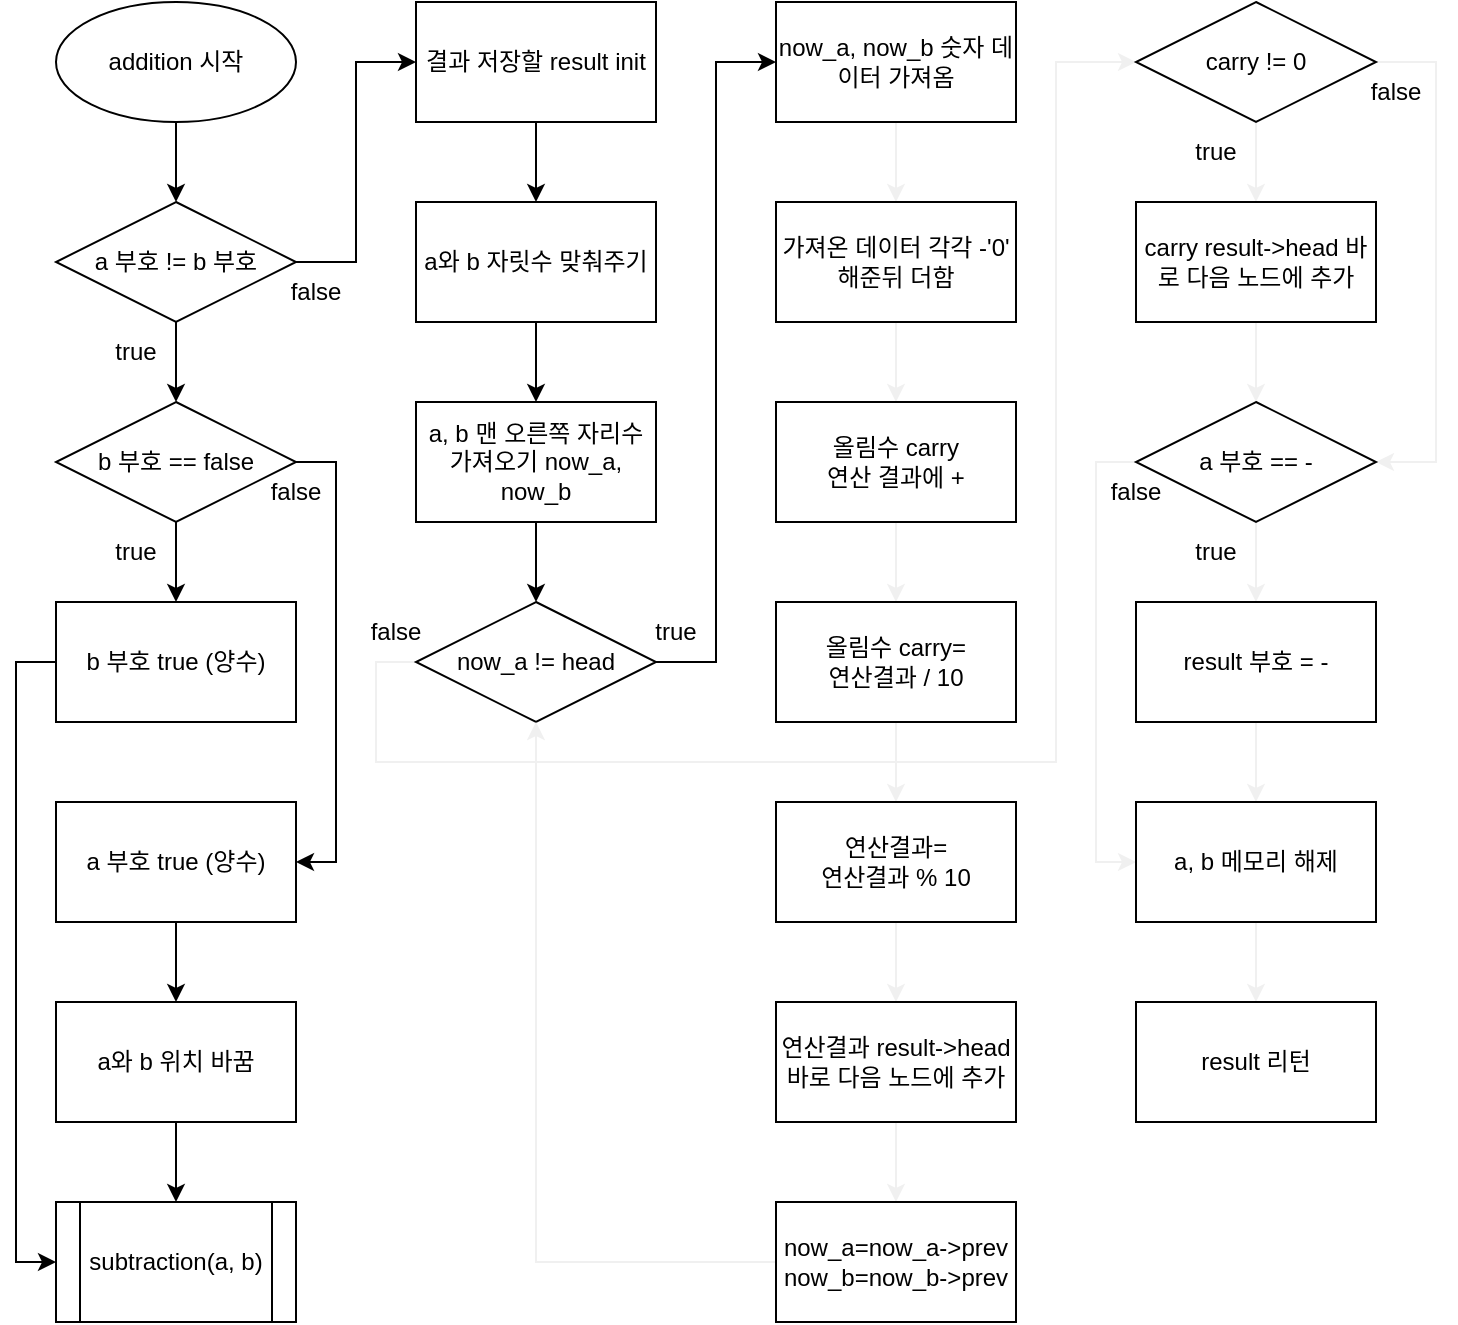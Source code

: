 <mxfile>
    <diagram id="rp46hB5EjFfjxRc2VQmZ" name="페이지-1">
        <mxGraphModel dx="1108" dy="464" grid="1" gridSize="10" guides="1" tooltips="1" connect="1" arrows="1" fold="1" page="1" pageScale="1" pageWidth="1600" pageHeight="900" math="0" shadow="0">
            <root>
                <mxCell id="0"/>
                <mxCell id="1" parent="0"/>
                <mxCell id="4" value="" style="edgeStyle=none;html=1;" parent="1" source="2" target="3" edge="1">
                    <mxGeometry relative="1" as="geometry"/>
                </mxCell>
                <mxCell id="2" value="addition 시작" style="ellipse;whiteSpace=wrap;html=1;" parent="1" vertex="1">
                    <mxGeometry x="460" y="120" width="120" height="60" as="geometry"/>
                </mxCell>
                <mxCell id="6" value="" style="edgeStyle=none;html=1;" parent="1" source="3" target="5" edge="1">
                    <mxGeometry relative="1" as="geometry"/>
                </mxCell>
                <mxCell id="23" style="edgeStyle=none;rounded=0;html=1;entryX=0;entryY=0.5;entryDx=0;entryDy=0;" parent="1" source="3" target="22" edge="1">
                    <mxGeometry relative="1" as="geometry">
                        <Array as="points">
                            <mxPoint x="610" y="250"/>
                            <mxPoint x="610" y="150"/>
                        </Array>
                    </mxGeometry>
                </mxCell>
                <mxCell id="3" value="a 부호 != b 부호" style="rhombus;whiteSpace=wrap;html=1;" parent="1" vertex="1">
                    <mxGeometry x="460" y="220" width="120" height="60" as="geometry"/>
                </mxCell>
                <mxCell id="9" value="" style="edgeStyle=none;html=1;" parent="1" source="5" target="8" edge="1">
                    <mxGeometry relative="1" as="geometry"/>
                </mxCell>
                <mxCell id="12" style="edgeStyle=none;html=1;entryX=1;entryY=0.5;entryDx=0;entryDy=0;rounded=0;" parent="1" source="5" target="11" edge="1">
                    <mxGeometry relative="1" as="geometry">
                        <Array as="points">
                            <mxPoint x="600" y="350"/>
                            <mxPoint x="600" y="550"/>
                        </Array>
                    </mxGeometry>
                </mxCell>
                <mxCell id="5" value="b 부호 == false" style="rhombus;whiteSpace=wrap;html=1;" parent="1" vertex="1">
                    <mxGeometry x="460" y="320" width="120" height="60" as="geometry"/>
                </mxCell>
                <mxCell id="19" style="edgeStyle=none;rounded=0;html=1;entryX=0;entryY=0.5;entryDx=0;entryDy=0;" parent="1" source="8" target="17" edge="1">
                    <mxGeometry relative="1" as="geometry">
                        <Array as="points">
                            <mxPoint x="440" y="450"/>
                            <mxPoint x="440" y="750"/>
                        </Array>
                    </mxGeometry>
                </mxCell>
                <mxCell id="8" value="b 부호 true (양수)" style="rounded=0;whiteSpace=wrap;html=1;" parent="1" vertex="1">
                    <mxGeometry x="460" y="420" width="120" height="60" as="geometry"/>
                </mxCell>
                <mxCell id="10" value="true" style="text;html=1;strokeColor=none;fillColor=none;align=center;verticalAlign=middle;whiteSpace=wrap;rounded=0;" parent="1" vertex="1">
                    <mxGeometry x="470" y="380" width="60" height="30" as="geometry"/>
                </mxCell>
                <mxCell id="15" value="" style="edgeStyle=none;rounded=0;html=1;" parent="1" source="11" target="14" edge="1">
                    <mxGeometry relative="1" as="geometry"/>
                </mxCell>
                <mxCell id="11" value="a 부호 true (양수)" style="rounded=0;whiteSpace=wrap;html=1;" parent="1" vertex="1">
                    <mxGeometry x="460" y="520" width="120" height="60" as="geometry"/>
                </mxCell>
                <mxCell id="13" value="false" style="text;html=1;strokeColor=none;fillColor=none;align=center;verticalAlign=middle;whiteSpace=wrap;rounded=0;" parent="1" vertex="1">
                    <mxGeometry x="550" y="350" width="60" height="30" as="geometry"/>
                </mxCell>
                <mxCell id="18" value="" style="edgeStyle=none;rounded=0;html=1;" parent="1" source="14" target="17" edge="1">
                    <mxGeometry relative="1" as="geometry"/>
                </mxCell>
                <mxCell id="14" value="a와 b 위치 바꿈" style="rounded=0;whiteSpace=wrap;html=1;" parent="1" vertex="1">
                    <mxGeometry x="460" y="620" width="120" height="60" as="geometry"/>
                </mxCell>
                <mxCell id="17" value="subtraction(a, b)" style="shape=process;whiteSpace=wrap;html=1;backgroundOutline=1;" parent="1" vertex="1">
                    <mxGeometry x="460" y="720" width="120" height="60" as="geometry"/>
                </mxCell>
                <mxCell id="21" value="true" style="text;html=1;strokeColor=none;fillColor=none;align=center;verticalAlign=middle;whiteSpace=wrap;rounded=0;" parent="1" vertex="1">
                    <mxGeometry x="470" y="280" width="60" height="30" as="geometry"/>
                </mxCell>
                <mxCell id="26" value="" style="edgeStyle=none;rounded=0;html=1;" parent="1" source="22" target="25" edge="1">
                    <mxGeometry relative="1" as="geometry"/>
                </mxCell>
                <mxCell id="22" value="결과 저장할 result init" style="rounded=0;whiteSpace=wrap;html=1;" parent="1" vertex="1">
                    <mxGeometry x="640" y="120" width="120" height="60" as="geometry"/>
                </mxCell>
                <mxCell id="24" value="false" style="text;html=1;strokeColor=none;fillColor=none;align=center;verticalAlign=middle;whiteSpace=wrap;rounded=0;" parent="1" vertex="1">
                    <mxGeometry x="560" y="250" width="60" height="30" as="geometry"/>
                </mxCell>
                <mxCell id="28" value="" style="edgeStyle=none;html=1;" parent="1" source="25" target="27" edge="1">
                    <mxGeometry relative="1" as="geometry"/>
                </mxCell>
                <mxCell id="25" value="a와 b 자릿수 맞춰주기" style="rounded=0;whiteSpace=wrap;html=1;" parent="1" vertex="1">
                    <mxGeometry x="640" y="220" width="120" height="60" as="geometry"/>
                </mxCell>
                <mxCell id="30" value="" style="edgeStyle=none;html=1;" parent="1" source="27" target="29" edge="1">
                    <mxGeometry relative="1" as="geometry"/>
                </mxCell>
                <mxCell id="27" value="a, b 맨 오른쪽 자리수 가져오기 now_a, now_b" style="rounded=0;whiteSpace=wrap;html=1;" parent="1" vertex="1">
                    <mxGeometry x="640" y="320" width="120" height="60" as="geometry"/>
                </mxCell>
                <mxCell id="32" style="edgeStyle=none;html=1;entryX=0;entryY=0.5;entryDx=0;entryDy=0;rounded=0;" parent="1" source="29" target="31" edge="1">
                    <mxGeometry relative="1" as="geometry">
                        <Array as="points">
                            <mxPoint x="790" y="450"/>
                            <mxPoint x="790" y="150"/>
                        </Array>
                    </mxGeometry>
                </mxCell>
                <mxCell id="48" style="edgeStyle=none;rounded=0;html=1;exitX=0;exitY=0.5;exitDx=0;exitDy=0;entryX=0;entryY=0.5;entryDx=0;entryDy=0;strokeColor=#f0f0f0;" parent="1" source="29" edge="1">
                    <mxGeometry relative="1" as="geometry">
                        <mxPoint x="1000" y="150" as="targetPoint"/>
                        <Array as="points">
                            <mxPoint x="620" y="450"/>
                            <mxPoint x="620" y="500"/>
                            <mxPoint x="960" y="500"/>
                            <mxPoint x="960" y="150"/>
                        </Array>
                    </mxGeometry>
                </mxCell>
                <mxCell id="29" value="now_a != head" style="rhombus;whiteSpace=wrap;html=1;" parent="1" vertex="1">
                    <mxGeometry x="640" y="420" width="120" height="60" as="geometry"/>
                </mxCell>
                <mxCell id="35" value="" style="edgeStyle=none;rounded=0;html=1;strokeColor=#f0f0f0;" parent="1" source="31" target="34" edge="1">
                    <mxGeometry relative="1" as="geometry"/>
                </mxCell>
                <mxCell id="31" value="now_a, now_b 숫자 데이터 가져옴" style="rounded=0;whiteSpace=wrap;html=1;" parent="1" vertex="1">
                    <mxGeometry x="820" y="120" width="120" height="60" as="geometry"/>
                </mxCell>
                <mxCell id="33" value="true" style="text;html=1;strokeColor=none;fillColor=none;align=center;verticalAlign=middle;whiteSpace=wrap;rounded=0;" parent="1" vertex="1">
                    <mxGeometry x="740" y="420" width="60" height="30" as="geometry"/>
                </mxCell>
                <mxCell id="37" value="" style="edgeStyle=none;rounded=0;html=1;strokeColor=#f0f0f0;" parent="1" source="34" target="36" edge="1">
                    <mxGeometry relative="1" as="geometry"/>
                </mxCell>
                <mxCell id="34" value="가져온 데이터 각각 -'0' 해준뒤 더함" style="rounded=0;whiteSpace=wrap;html=1;" parent="1" vertex="1">
                    <mxGeometry x="820" y="220" width="120" height="60" as="geometry"/>
                </mxCell>
                <mxCell id="39" value="" style="edgeStyle=none;rounded=0;html=1;strokeColor=#f0f0f0;" parent="1" source="36" target="38" edge="1">
                    <mxGeometry relative="1" as="geometry"/>
                </mxCell>
                <mxCell id="36" value="올림수 carry &lt;br&gt;연산 결과에 +" style="rounded=0;whiteSpace=wrap;html=1;" parent="1" vertex="1">
                    <mxGeometry x="820" y="320" width="120" height="60" as="geometry"/>
                </mxCell>
                <mxCell id="41" value="" style="edgeStyle=none;rounded=0;html=1;strokeColor=#f0f0f0;" parent="1" source="38" target="40" edge="1">
                    <mxGeometry relative="1" as="geometry"/>
                </mxCell>
                <mxCell id="38" value="올림수 carry=&lt;br&gt;연산결과 / 10" style="rounded=0;whiteSpace=wrap;html=1;" parent="1" vertex="1">
                    <mxGeometry x="820" y="420" width="120" height="60" as="geometry"/>
                </mxCell>
                <mxCell id="43" value="" style="edgeStyle=none;rounded=0;html=1;strokeColor=#f0f0f0;" parent="1" source="40" target="42" edge="1">
                    <mxGeometry relative="1" as="geometry"/>
                </mxCell>
                <mxCell id="40" value="연산결과=&lt;br&gt;연산결과 % 10" style="rounded=0;whiteSpace=wrap;html=1;" parent="1" vertex="1">
                    <mxGeometry x="820" y="520" width="120" height="60" as="geometry"/>
                </mxCell>
                <mxCell id="45" value="" style="edgeStyle=none;rounded=0;html=1;strokeColor=#f0f0f0;" parent="1" source="42" target="44" edge="1">
                    <mxGeometry relative="1" as="geometry"/>
                </mxCell>
                <mxCell id="42" value="연산결과 result-&amp;gt;head 바로 다음 노드에 추가" style="rounded=0;whiteSpace=wrap;html=1;" parent="1" vertex="1">
                    <mxGeometry x="820" y="620" width="120" height="60" as="geometry"/>
                </mxCell>
                <mxCell id="46" style="edgeStyle=none;rounded=0;html=1;entryX=0.5;entryY=1;entryDx=0;entryDy=0;strokeColor=#f0f0f0;" parent="1" source="44" target="29" edge="1">
                    <mxGeometry relative="1" as="geometry">
                        <Array as="points">
                            <mxPoint x="700" y="750"/>
                        </Array>
                    </mxGeometry>
                </mxCell>
                <mxCell id="44" value="now_a=now_a-&amp;gt;prev&lt;br&gt;now_b=now_b-&amp;gt;prev" style="rounded=0;whiteSpace=wrap;html=1;" parent="1" vertex="1">
                    <mxGeometry x="820" y="720" width="120" height="60" as="geometry"/>
                </mxCell>
                <mxCell id="49" value="false" style="text;html=1;strokeColor=none;fillColor=none;align=center;verticalAlign=middle;whiteSpace=wrap;rounded=0;" parent="1" vertex="1">
                    <mxGeometry x="600" y="420" width="60" height="30" as="geometry"/>
                </mxCell>
                <mxCell id="53" value="" style="edgeStyle=none;rounded=0;html=1;strokeColor=#f0f0f0;" parent="1" source="50" target="52" edge="1">
                    <mxGeometry relative="1" as="geometry"/>
                </mxCell>
                <mxCell id="57" style="edgeStyle=none;rounded=0;html=1;exitX=1;exitY=0.5;exitDx=0;exitDy=0;entryX=1;entryY=0.5;entryDx=0;entryDy=0;strokeColor=#f0f0f0;" parent="1" source="50" target="55" edge="1">
                    <mxGeometry relative="1" as="geometry">
                        <Array as="points">
                            <mxPoint x="1150" y="150"/>
                            <mxPoint x="1150" y="350"/>
                        </Array>
                    </mxGeometry>
                </mxCell>
                <mxCell id="50" value="carry != 0" style="rhombus;whiteSpace=wrap;html=1;" parent="1" vertex="1">
                    <mxGeometry x="1000" y="120" width="120" height="60" as="geometry"/>
                </mxCell>
                <mxCell id="56" value="" style="edgeStyle=none;rounded=0;html=1;strokeColor=#f0f0f0;" parent="1" source="52" target="55" edge="1">
                    <mxGeometry relative="1" as="geometry"/>
                </mxCell>
                <mxCell id="52" value="carry result-&amp;gt;head 바로 다음 노드에 추가" style="rounded=0;whiteSpace=wrap;html=1;" parent="1" vertex="1">
                    <mxGeometry x="1000" y="220" width="120" height="60" as="geometry"/>
                </mxCell>
                <mxCell id="54" value="true" style="text;html=1;strokeColor=none;fillColor=none;align=center;verticalAlign=middle;whiteSpace=wrap;rounded=0;" parent="1" vertex="1">
                    <mxGeometry x="1010" y="180" width="60" height="30" as="geometry"/>
                </mxCell>
                <mxCell id="60" value="" style="edgeStyle=none;rounded=0;html=1;strokeColor=#f0f0f0;" parent="1" source="55" target="59" edge="1">
                    <mxGeometry relative="1" as="geometry"/>
                </mxCell>
                <mxCell id="64" style="edgeStyle=none;rounded=0;html=1;entryX=0;entryY=0.5;entryDx=0;entryDy=0;strokeColor=#f0f0f0;" parent="1" source="55" target="62" edge="1">
                    <mxGeometry relative="1" as="geometry">
                        <Array as="points">
                            <mxPoint x="980" y="350"/>
                            <mxPoint x="980" y="550"/>
                        </Array>
                    </mxGeometry>
                </mxCell>
                <mxCell id="55" value="a 부호 == -" style="rhombus;whiteSpace=wrap;html=1;" parent="1" vertex="1">
                    <mxGeometry x="1000" y="320" width="120" height="60" as="geometry"/>
                </mxCell>
                <mxCell id="58" value="false" style="text;html=1;strokeColor=none;fillColor=none;align=center;verticalAlign=middle;whiteSpace=wrap;rounded=0;" parent="1" vertex="1">
                    <mxGeometry x="1100" y="150" width="60" height="30" as="geometry"/>
                </mxCell>
                <mxCell id="63" value="" style="edgeStyle=none;rounded=0;html=1;strokeColor=#f0f0f0;" parent="1" source="59" target="62" edge="1">
                    <mxGeometry relative="1" as="geometry"/>
                </mxCell>
                <mxCell id="59" value="result 부호 = -" style="rounded=0;whiteSpace=wrap;html=1;" parent="1" vertex="1">
                    <mxGeometry x="1000" y="420" width="120" height="60" as="geometry"/>
                </mxCell>
                <mxCell id="61" value="true" style="text;html=1;strokeColor=none;fillColor=none;align=center;verticalAlign=middle;whiteSpace=wrap;rounded=0;" parent="1" vertex="1">
                    <mxGeometry x="1010" y="380" width="60" height="30" as="geometry"/>
                </mxCell>
                <mxCell id="67" value="" style="edgeStyle=none;rounded=0;html=1;strokeColor=#f0f0f0;" parent="1" source="62" target="66" edge="1">
                    <mxGeometry relative="1" as="geometry"/>
                </mxCell>
                <mxCell id="62" value="a, b 메모리 해제" style="rounded=0;whiteSpace=wrap;html=1;" parent="1" vertex="1">
                    <mxGeometry x="1000" y="520" width="120" height="60" as="geometry"/>
                </mxCell>
                <mxCell id="65" value="false" style="text;html=1;strokeColor=none;fillColor=none;align=center;verticalAlign=middle;whiteSpace=wrap;rounded=0;" parent="1" vertex="1">
                    <mxGeometry x="970" y="350" width="60" height="30" as="geometry"/>
                </mxCell>
                <mxCell id="66" value="result 리턴" style="rounded=0;whiteSpace=wrap;html=1;" parent="1" vertex="1">
                    <mxGeometry x="1000" y="620" width="120" height="60" as="geometry"/>
                </mxCell>
            </root>
        </mxGraphModel>
    </diagram>
</mxfile>